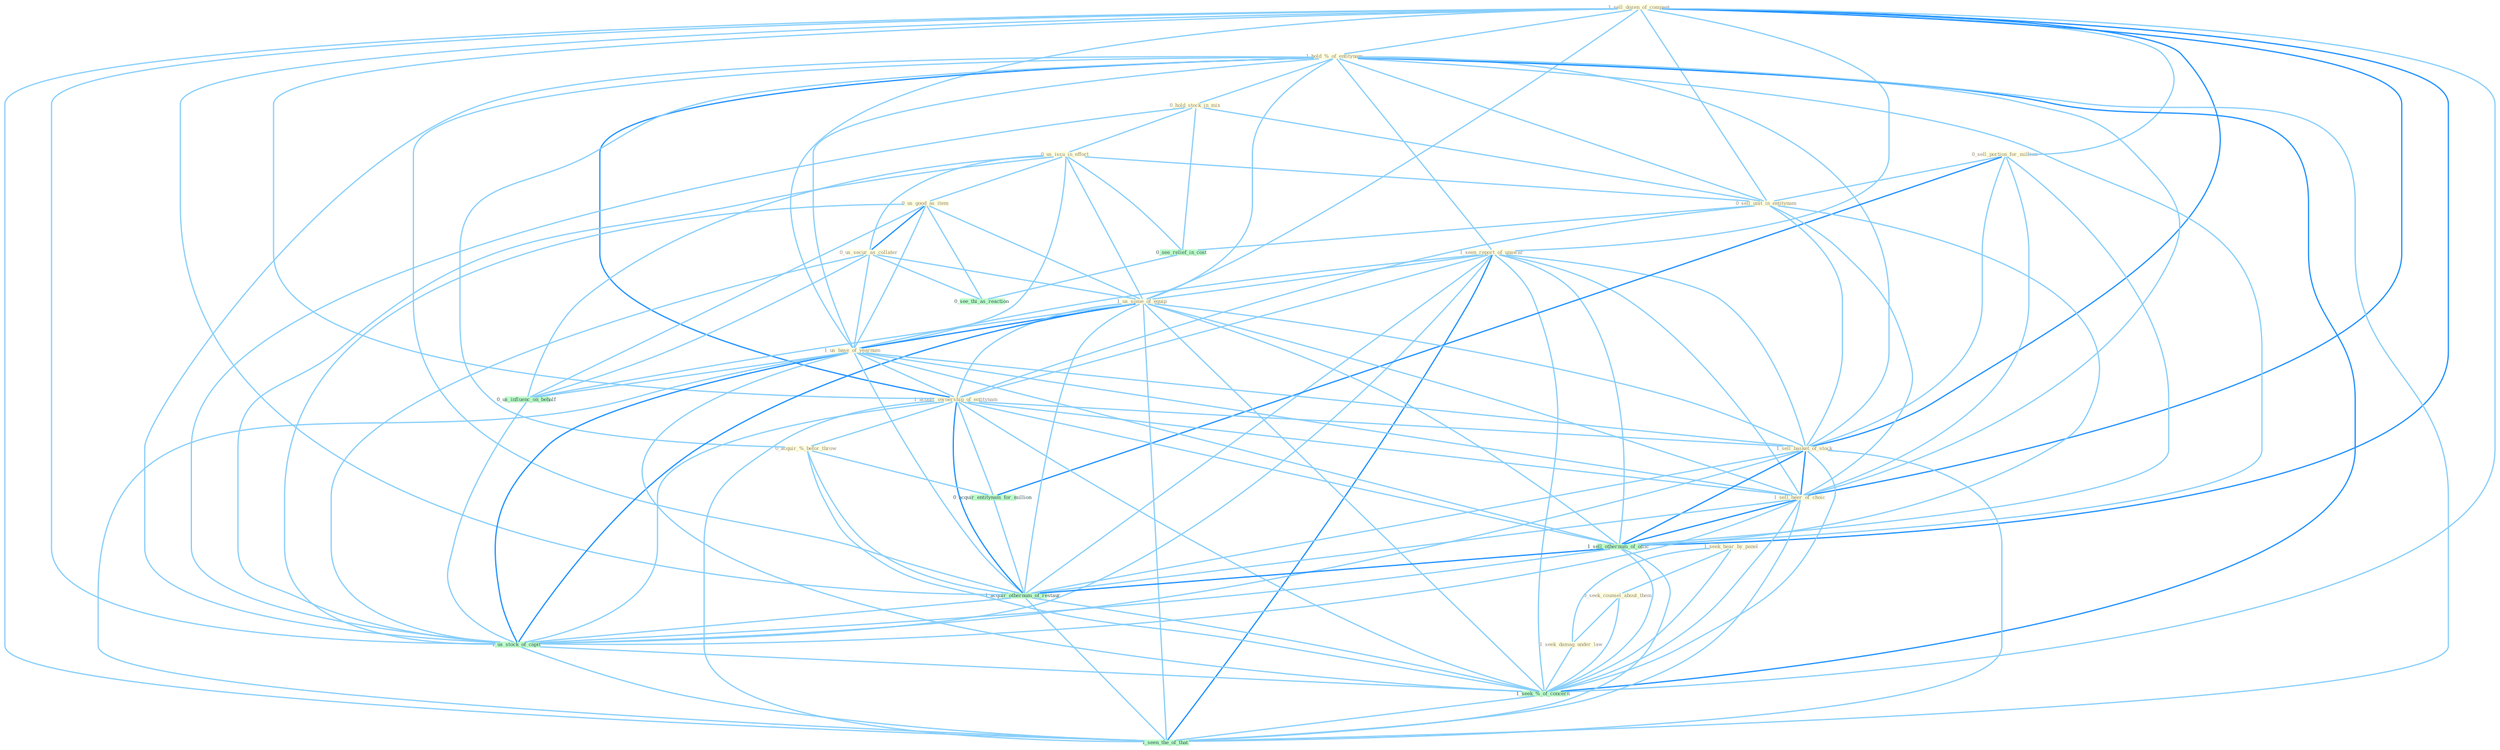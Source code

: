 Graph G{ 
    node
    [shape=polygon,style=filled,width=.5,height=.06,color="#BDFCC9",fixedsize=true,fontsize=4,
    fontcolor="#2f4f4f"];
    {node
    [color="#ffffe0", fontcolor="#8b7d6b"] "1_sell_dozen_of_compani " "1_seek_hear_by_panel " "1_hold_%_of_entitynam " "0_hold_stock_in_mix " "0_us_issu_in_effort " "1_seen_report_of_unawar " "0_seek_counsel_about_them " "0_us_good_as_item " "0_sell_portion_for_million " "0_sell_unit_in_entitynam " "0_us_secur_as_collater " "1_seek_damag_under_law " "1_us_some_of_equip " "1_us_base_of_yearnum " "1_acquir_ownership_of_entitynam " "1_sell_basket_of_stock " "1_sell_beer_of_choic " "0_acquir_%_befor_throw "}
{node [color="#fff0f5", fontcolor="#b22222"]}
edge [color="#B0E2FF"];

	"1_sell_dozen_of_compani " -- "1_hold_%_of_entitynam " [w="1", color="#87cefa" ];
	"1_sell_dozen_of_compani " -- "1_seen_report_of_unawar " [w="1", color="#87cefa" ];
	"1_sell_dozen_of_compani " -- "0_sell_portion_for_million " [w="1", color="#87cefa" ];
	"1_sell_dozen_of_compani " -- "0_sell_unit_in_entitynam " [w="1", color="#87cefa" ];
	"1_sell_dozen_of_compani " -- "1_us_some_of_equip " [w="1", color="#87cefa" ];
	"1_sell_dozen_of_compani " -- "1_us_base_of_yearnum " [w="1", color="#87cefa" ];
	"1_sell_dozen_of_compani " -- "1_acquir_ownership_of_entitynam " [w="1", color="#87cefa" ];
	"1_sell_dozen_of_compani " -- "1_sell_basket_of_stock " [w="2", color="#1e90ff" , len=0.8];
	"1_sell_dozen_of_compani " -- "1_sell_beer_of_choic " [w="2", color="#1e90ff" , len=0.8];
	"1_sell_dozen_of_compani " -- "1_sell_othernum_of_offic " [w="2", color="#1e90ff" , len=0.8];
	"1_sell_dozen_of_compani " -- "1_acquir_othernum_of_restaur " [w="1", color="#87cefa" ];
	"1_sell_dozen_of_compani " -- "1_us_stock_of_capit " [w="1", color="#87cefa" ];
	"1_sell_dozen_of_compani " -- "1_seek_%_of_concern " [w="1", color="#87cefa" ];
	"1_sell_dozen_of_compani " -- "1_seen_the_of_that " [w="1", color="#87cefa" ];
	"1_seek_hear_by_panel " -- "0_seek_counsel_about_them " [w="1", color="#87cefa" ];
	"1_seek_hear_by_panel " -- "1_seek_damag_under_law " [w="1", color="#87cefa" ];
	"1_seek_hear_by_panel " -- "1_seek_%_of_concern " [w="1", color="#87cefa" ];
	"1_hold_%_of_entitynam " -- "0_hold_stock_in_mix " [w="1", color="#87cefa" ];
	"1_hold_%_of_entitynam " -- "1_seen_report_of_unawar " [w="1", color="#87cefa" ];
	"1_hold_%_of_entitynam " -- "0_sell_unit_in_entitynam " [w="1", color="#87cefa" ];
	"1_hold_%_of_entitynam " -- "1_us_some_of_equip " [w="1", color="#87cefa" ];
	"1_hold_%_of_entitynam " -- "1_us_base_of_yearnum " [w="1", color="#87cefa" ];
	"1_hold_%_of_entitynam " -- "1_acquir_ownership_of_entitynam " [w="2", color="#1e90ff" , len=0.8];
	"1_hold_%_of_entitynam " -- "1_sell_basket_of_stock " [w="1", color="#87cefa" ];
	"1_hold_%_of_entitynam " -- "1_sell_beer_of_choic " [w="1", color="#87cefa" ];
	"1_hold_%_of_entitynam " -- "0_acquir_%_befor_throw " [w="1", color="#87cefa" ];
	"1_hold_%_of_entitynam " -- "1_sell_othernum_of_offic " [w="1", color="#87cefa" ];
	"1_hold_%_of_entitynam " -- "1_acquir_othernum_of_restaur " [w="1", color="#87cefa" ];
	"1_hold_%_of_entitynam " -- "1_us_stock_of_capit " [w="1", color="#87cefa" ];
	"1_hold_%_of_entitynam " -- "1_seek_%_of_concern " [w="2", color="#1e90ff" , len=0.8];
	"1_hold_%_of_entitynam " -- "1_seen_the_of_that " [w="1", color="#87cefa" ];
	"0_hold_stock_in_mix " -- "0_us_issu_in_effort " [w="1", color="#87cefa" ];
	"0_hold_stock_in_mix " -- "0_sell_unit_in_entitynam " [w="1", color="#87cefa" ];
	"0_hold_stock_in_mix " -- "0_see_relief_in_cost " [w="1", color="#87cefa" ];
	"0_hold_stock_in_mix " -- "1_us_stock_of_capit " [w="1", color="#87cefa" ];
	"0_us_issu_in_effort " -- "0_us_good_as_item " [w="1", color="#87cefa" ];
	"0_us_issu_in_effort " -- "0_sell_unit_in_entitynam " [w="1", color="#87cefa" ];
	"0_us_issu_in_effort " -- "0_us_secur_as_collater " [w="1", color="#87cefa" ];
	"0_us_issu_in_effort " -- "1_us_some_of_equip " [w="1", color="#87cefa" ];
	"0_us_issu_in_effort " -- "1_us_base_of_yearnum " [w="1", color="#87cefa" ];
	"0_us_issu_in_effort " -- "0_us_influenc_on_behalf " [w="1", color="#87cefa" ];
	"0_us_issu_in_effort " -- "0_see_relief_in_cost " [w="1", color="#87cefa" ];
	"0_us_issu_in_effort " -- "1_us_stock_of_capit " [w="1", color="#87cefa" ];
	"1_seen_report_of_unawar " -- "1_us_some_of_equip " [w="1", color="#87cefa" ];
	"1_seen_report_of_unawar " -- "1_us_base_of_yearnum " [w="1", color="#87cefa" ];
	"1_seen_report_of_unawar " -- "1_acquir_ownership_of_entitynam " [w="1", color="#87cefa" ];
	"1_seen_report_of_unawar " -- "1_sell_basket_of_stock " [w="1", color="#87cefa" ];
	"1_seen_report_of_unawar " -- "1_sell_beer_of_choic " [w="1", color="#87cefa" ];
	"1_seen_report_of_unawar " -- "1_sell_othernum_of_offic " [w="1", color="#87cefa" ];
	"1_seen_report_of_unawar " -- "1_acquir_othernum_of_restaur " [w="1", color="#87cefa" ];
	"1_seen_report_of_unawar " -- "1_us_stock_of_capit " [w="1", color="#87cefa" ];
	"1_seen_report_of_unawar " -- "1_seek_%_of_concern " [w="1", color="#87cefa" ];
	"1_seen_report_of_unawar " -- "1_seen_the_of_that " [w="2", color="#1e90ff" , len=0.8];
	"0_seek_counsel_about_them " -- "1_seek_damag_under_law " [w="1", color="#87cefa" ];
	"0_seek_counsel_about_them " -- "1_seek_%_of_concern " [w="1", color="#87cefa" ];
	"0_us_good_as_item " -- "0_us_secur_as_collater " [w="2", color="#1e90ff" , len=0.8];
	"0_us_good_as_item " -- "1_us_some_of_equip " [w="1", color="#87cefa" ];
	"0_us_good_as_item " -- "1_us_base_of_yearnum " [w="1", color="#87cefa" ];
	"0_us_good_as_item " -- "0_us_influenc_on_behalf " [w="1", color="#87cefa" ];
	"0_us_good_as_item " -- "0_see_thi_as_reaction " [w="1", color="#87cefa" ];
	"0_us_good_as_item " -- "1_us_stock_of_capit " [w="1", color="#87cefa" ];
	"0_sell_portion_for_million " -- "0_sell_unit_in_entitynam " [w="1", color="#87cefa" ];
	"0_sell_portion_for_million " -- "1_sell_basket_of_stock " [w="1", color="#87cefa" ];
	"0_sell_portion_for_million " -- "1_sell_beer_of_choic " [w="1", color="#87cefa" ];
	"0_sell_portion_for_million " -- "0_acquir_entitynam_for_million " [w="2", color="#1e90ff" , len=0.8];
	"0_sell_portion_for_million " -- "1_sell_othernum_of_offic " [w="1", color="#87cefa" ];
	"0_sell_unit_in_entitynam " -- "1_acquir_ownership_of_entitynam " [w="1", color="#87cefa" ];
	"0_sell_unit_in_entitynam " -- "1_sell_basket_of_stock " [w="1", color="#87cefa" ];
	"0_sell_unit_in_entitynam " -- "1_sell_beer_of_choic " [w="1", color="#87cefa" ];
	"0_sell_unit_in_entitynam " -- "1_sell_othernum_of_offic " [w="1", color="#87cefa" ];
	"0_sell_unit_in_entitynam " -- "0_see_relief_in_cost " [w="1", color="#87cefa" ];
	"0_us_secur_as_collater " -- "1_us_some_of_equip " [w="1", color="#87cefa" ];
	"0_us_secur_as_collater " -- "1_us_base_of_yearnum " [w="1", color="#87cefa" ];
	"0_us_secur_as_collater " -- "0_us_influenc_on_behalf " [w="1", color="#87cefa" ];
	"0_us_secur_as_collater " -- "0_see_thi_as_reaction " [w="1", color="#87cefa" ];
	"0_us_secur_as_collater " -- "1_us_stock_of_capit " [w="1", color="#87cefa" ];
	"1_seek_damag_under_law " -- "1_seek_%_of_concern " [w="1", color="#87cefa" ];
	"1_us_some_of_equip " -- "1_us_base_of_yearnum " [w="2", color="#1e90ff" , len=0.8];
	"1_us_some_of_equip " -- "1_acquir_ownership_of_entitynam " [w="1", color="#87cefa" ];
	"1_us_some_of_equip " -- "1_sell_basket_of_stock " [w="1", color="#87cefa" ];
	"1_us_some_of_equip " -- "1_sell_beer_of_choic " [w="1", color="#87cefa" ];
	"1_us_some_of_equip " -- "1_sell_othernum_of_offic " [w="1", color="#87cefa" ];
	"1_us_some_of_equip " -- "0_us_influenc_on_behalf " [w="1", color="#87cefa" ];
	"1_us_some_of_equip " -- "1_acquir_othernum_of_restaur " [w="1", color="#87cefa" ];
	"1_us_some_of_equip " -- "1_us_stock_of_capit " [w="2", color="#1e90ff" , len=0.8];
	"1_us_some_of_equip " -- "1_seek_%_of_concern " [w="1", color="#87cefa" ];
	"1_us_some_of_equip " -- "1_seen_the_of_that " [w="1", color="#87cefa" ];
	"1_us_base_of_yearnum " -- "1_acquir_ownership_of_entitynam " [w="1", color="#87cefa" ];
	"1_us_base_of_yearnum " -- "1_sell_basket_of_stock " [w="1", color="#87cefa" ];
	"1_us_base_of_yearnum " -- "1_sell_beer_of_choic " [w="1", color="#87cefa" ];
	"1_us_base_of_yearnum " -- "1_sell_othernum_of_offic " [w="1", color="#87cefa" ];
	"1_us_base_of_yearnum " -- "0_us_influenc_on_behalf " [w="1", color="#87cefa" ];
	"1_us_base_of_yearnum " -- "1_acquir_othernum_of_restaur " [w="1", color="#87cefa" ];
	"1_us_base_of_yearnum " -- "1_us_stock_of_capit " [w="2", color="#1e90ff" , len=0.8];
	"1_us_base_of_yearnum " -- "1_seek_%_of_concern " [w="1", color="#87cefa" ];
	"1_us_base_of_yearnum " -- "1_seen_the_of_that " [w="1", color="#87cefa" ];
	"1_acquir_ownership_of_entitynam " -- "1_sell_basket_of_stock " [w="1", color="#87cefa" ];
	"1_acquir_ownership_of_entitynam " -- "1_sell_beer_of_choic " [w="1", color="#87cefa" ];
	"1_acquir_ownership_of_entitynam " -- "0_acquir_%_befor_throw " [w="1", color="#87cefa" ];
	"1_acquir_ownership_of_entitynam " -- "0_acquir_entitynam_for_million " [w="1", color="#87cefa" ];
	"1_acquir_ownership_of_entitynam " -- "1_sell_othernum_of_offic " [w="1", color="#87cefa" ];
	"1_acquir_ownership_of_entitynam " -- "1_acquir_othernum_of_restaur " [w="2", color="#1e90ff" , len=0.8];
	"1_acquir_ownership_of_entitynam " -- "1_us_stock_of_capit " [w="1", color="#87cefa" ];
	"1_acquir_ownership_of_entitynam " -- "1_seek_%_of_concern " [w="1", color="#87cefa" ];
	"1_acquir_ownership_of_entitynam " -- "1_seen_the_of_that " [w="1", color="#87cefa" ];
	"1_sell_basket_of_stock " -- "1_sell_beer_of_choic " [w="2", color="#1e90ff" , len=0.8];
	"1_sell_basket_of_stock " -- "1_sell_othernum_of_offic " [w="2", color="#1e90ff" , len=0.8];
	"1_sell_basket_of_stock " -- "1_acquir_othernum_of_restaur " [w="1", color="#87cefa" ];
	"1_sell_basket_of_stock " -- "1_us_stock_of_capit " [w="1", color="#87cefa" ];
	"1_sell_basket_of_stock " -- "1_seek_%_of_concern " [w="1", color="#87cefa" ];
	"1_sell_basket_of_stock " -- "1_seen_the_of_that " [w="1", color="#87cefa" ];
	"1_sell_beer_of_choic " -- "1_sell_othernum_of_offic " [w="2", color="#1e90ff" , len=0.8];
	"1_sell_beer_of_choic " -- "1_acquir_othernum_of_restaur " [w="1", color="#87cefa" ];
	"1_sell_beer_of_choic " -- "1_us_stock_of_capit " [w="1", color="#87cefa" ];
	"1_sell_beer_of_choic " -- "1_seek_%_of_concern " [w="1", color="#87cefa" ];
	"1_sell_beer_of_choic " -- "1_seen_the_of_that " [w="1", color="#87cefa" ];
	"0_acquir_%_befor_throw " -- "0_acquir_entitynam_for_million " [w="1", color="#87cefa" ];
	"0_acquir_%_befor_throw " -- "1_acquir_othernum_of_restaur " [w="1", color="#87cefa" ];
	"0_acquir_%_befor_throw " -- "1_seek_%_of_concern " [w="1", color="#87cefa" ];
	"0_acquir_entitynam_for_million " -- "1_acquir_othernum_of_restaur " [w="1", color="#87cefa" ];
	"1_sell_othernum_of_offic " -- "1_acquir_othernum_of_restaur " [w="2", color="#1e90ff" , len=0.8];
	"1_sell_othernum_of_offic " -- "1_us_stock_of_capit " [w="1", color="#87cefa" ];
	"1_sell_othernum_of_offic " -- "1_seek_%_of_concern " [w="1", color="#87cefa" ];
	"1_sell_othernum_of_offic " -- "1_seen_the_of_that " [w="1", color="#87cefa" ];
	"0_us_influenc_on_behalf " -- "1_us_stock_of_capit " [w="1", color="#87cefa" ];
	"0_see_relief_in_cost " -- "0_see_thi_as_reaction " [w="1", color="#87cefa" ];
	"1_acquir_othernum_of_restaur " -- "1_us_stock_of_capit " [w="1", color="#87cefa" ];
	"1_acquir_othernum_of_restaur " -- "1_seek_%_of_concern " [w="1", color="#87cefa" ];
	"1_acquir_othernum_of_restaur " -- "1_seen_the_of_that " [w="1", color="#87cefa" ];
	"1_us_stock_of_capit " -- "1_seek_%_of_concern " [w="1", color="#87cefa" ];
	"1_us_stock_of_capit " -- "1_seen_the_of_that " [w="1", color="#87cefa" ];
	"1_seek_%_of_concern " -- "1_seen_the_of_that " [w="1", color="#87cefa" ];
}